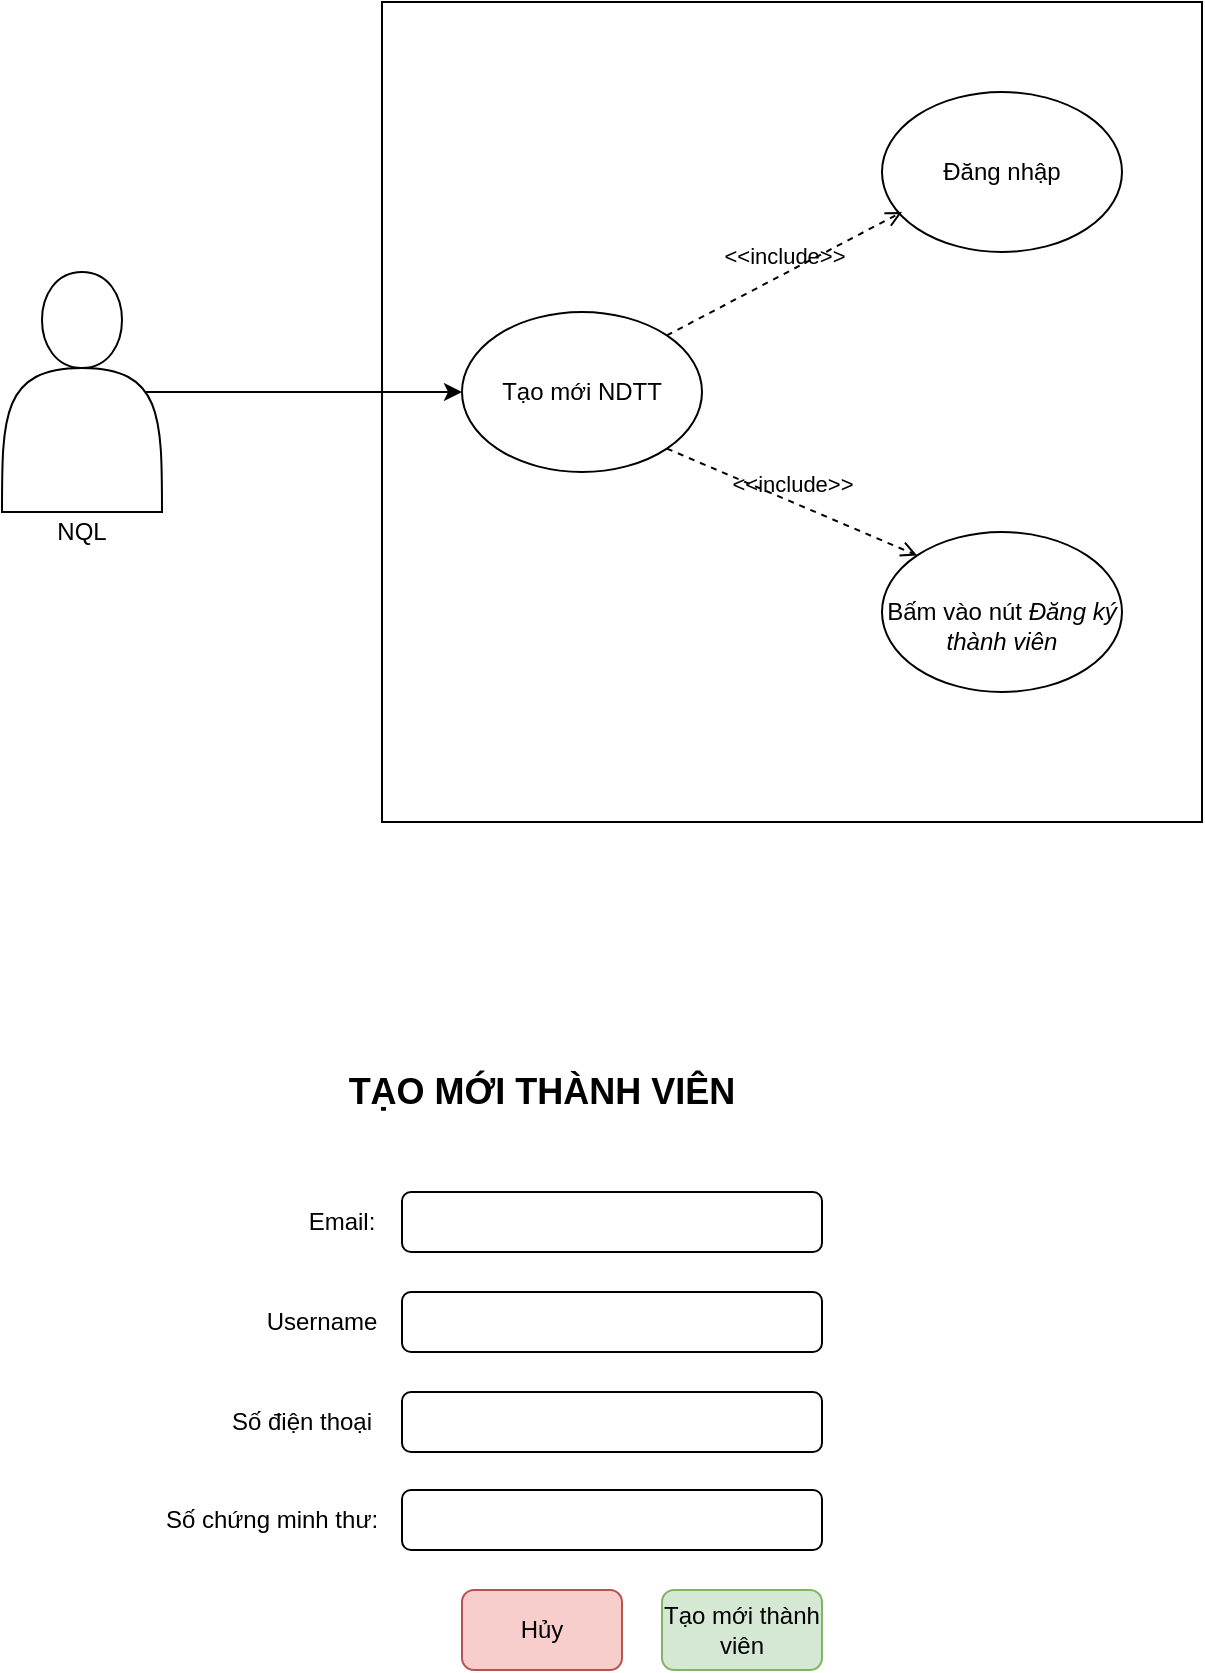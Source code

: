 <mxfile version="13.8.0" type="device"><diagram id="PsBHtZRxEvbyq-SVQ-eC" name="Page-1"><mxGraphModel dx="1408" dy="735" grid="1" gridSize="10" guides="1" tooltips="1" connect="1" arrows="1" fold="1" page="1" pageScale="1" pageWidth="827" pageHeight="1169" math="0" shadow="0"><root><mxCell id="0"/><mxCell id="1" parent="0"/><mxCell id="NrVRZ54Q-RryAAY4bKR4-2" value="" style="whiteSpace=wrap;html=1;aspect=fixed;" vertex="1" parent="1"><mxGeometry x="270" y="425" width="410" height="410" as="geometry"/></mxCell><mxCell id="NrVRZ54Q-RryAAY4bKR4-16" style="edgeStyle=orthogonalEdgeStyle;rounded=0;orthogonalLoop=1;jettySize=auto;html=1;exitX=0.9;exitY=0.5;exitDx=0;exitDy=0;exitPerimeter=0;entryX=0;entryY=0.5;entryDx=0;entryDy=0;" edge="1" parent="1" source="NrVRZ54Q-RryAAY4bKR4-3" target="NrVRZ54Q-RryAAY4bKR4-4"><mxGeometry relative="1" as="geometry"/></mxCell><mxCell id="NrVRZ54Q-RryAAY4bKR4-3" value="" style="shape=actor;whiteSpace=wrap;html=1;" vertex="1" parent="1"><mxGeometry x="80" y="560" width="80" height="120" as="geometry"/></mxCell><mxCell id="NrVRZ54Q-RryAAY4bKR4-4" value="Tạo mới NDTT" style="ellipse;whiteSpace=wrap;html=1;" vertex="1" parent="1"><mxGeometry x="310" y="580" width="120" height="80" as="geometry"/></mxCell><mxCell id="NrVRZ54Q-RryAAY4bKR4-5" value="Đăng nhập" style="ellipse;whiteSpace=wrap;html=1;" vertex="1" parent="1"><mxGeometry x="520" y="470" width="120" height="80" as="geometry"/></mxCell><mxCell id="NrVRZ54Q-RryAAY4bKR4-6" value="&lt;br&gt;Bấm vào nút &lt;i&gt;Đăng ký thành viên&lt;/i&gt;" style="ellipse;whiteSpace=wrap;html=1;" vertex="1" parent="1"><mxGeometry x="520" y="690" width="120" height="80" as="geometry"/></mxCell><mxCell id="NrVRZ54Q-RryAAY4bKR4-14" value="&amp;lt;&amp;lt;include&amp;gt;&amp;gt;" style="edgeStyle=none;html=1;endArrow=open;verticalAlign=bottom;dashed=1;labelBackgroundColor=none;exitX=1;exitY=0;exitDx=0;exitDy=0;" edge="1" parent="1" source="NrVRZ54Q-RryAAY4bKR4-4"><mxGeometry width="160" relative="1" as="geometry"><mxPoint x="370" y="530" as="sourcePoint"/><mxPoint x="530" y="530" as="targetPoint"/></mxGeometry></mxCell><mxCell id="NrVRZ54Q-RryAAY4bKR4-15" value="&amp;lt;&amp;lt;include&amp;gt;&amp;gt;" style="edgeStyle=none;html=1;endArrow=open;verticalAlign=bottom;dashed=1;labelBackgroundColor=none;entryX=0;entryY=0;entryDx=0;entryDy=0;exitX=1;exitY=1;exitDx=0;exitDy=0;" edge="1" parent="1" source="NrVRZ54Q-RryAAY4bKR4-4" target="NrVRZ54Q-RryAAY4bKR4-6"><mxGeometry width="160" relative="1" as="geometry"><mxPoint x="320" y="630" as="sourcePoint"/><mxPoint x="480" y="630" as="targetPoint"/></mxGeometry></mxCell><mxCell id="NrVRZ54Q-RryAAY4bKR4-18" value="Email:" style="text;html=1;strokeColor=none;fillColor=none;align=center;verticalAlign=middle;whiteSpace=wrap;rounded=0;" vertex="1" parent="1"><mxGeometry x="230" y="1025" width="40" height="20" as="geometry"/></mxCell><mxCell id="NrVRZ54Q-RryAAY4bKR4-19" value="" style="rounded=1;whiteSpace=wrap;html=1;" vertex="1" parent="1"><mxGeometry x="280" y="1020" width="210" height="30" as="geometry"/></mxCell><mxCell id="NrVRZ54Q-RryAAY4bKR4-22" value="NQL" style="text;html=1;strokeColor=none;fillColor=none;align=center;verticalAlign=middle;whiteSpace=wrap;rounded=0;" vertex="1" parent="1"><mxGeometry x="100" y="680" width="40" height="20" as="geometry"/></mxCell><mxCell id="NrVRZ54Q-RryAAY4bKR4-23" value="" style="rounded=1;whiteSpace=wrap;html=1;" vertex="1" parent="1"><mxGeometry x="280" y="1169" width="210" height="30" as="geometry"/></mxCell><mxCell id="NrVRZ54Q-RryAAY4bKR4-28" value="Số chứng minh thư:" style="text;html=1;strokeColor=none;fillColor=none;align=center;verticalAlign=middle;whiteSpace=wrap;rounded=0;" vertex="1" parent="1"><mxGeometry x="160" y="1174" width="110" height="20" as="geometry"/></mxCell><mxCell id="NrVRZ54Q-RryAAY4bKR4-30" value="Tạo mới thành viên" style="rounded=1;whiteSpace=wrap;html=1;fillColor=#d5e8d4;strokeColor=#82b366;" vertex="1" parent="1"><mxGeometry x="410" y="1219" width="80" height="40" as="geometry"/></mxCell><mxCell id="NrVRZ54Q-RryAAY4bKR4-31" value="Hủy" style="rounded=1;whiteSpace=wrap;html=1;fillColor=#f8cecc;strokeColor=#b85450;" vertex="1" parent="1"><mxGeometry x="310" y="1219" width="80" height="40" as="geometry"/></mxCell><mxCell id="NrVRZ54Q-RryAAY4bKR4-32" value="&lt;b&gt;&lt;font style=&quot;font-size: 18px&quot;&gt;TẠO MỚI THÀNH VIÊN&lt;/font&gt;&lt;/b&gt;" style="text;html=1;strokeColor=none;fillColor=none;align=center;verticalAlign=middle;whiteSpace=wrap;rounded=0;" vertex="1" parent="1"><mxGeometry x="250" y="960" width="200" height="20" as="geometry"/></mxCell><mxCell id="NrVRZ54Q-RryAAY4bKR4-33" value="Username" style="text;html=1;strokeColor=none;fillColor=none;align=center;verticalAlign=middle;whiteSpace=wrap;rounded=0;" vertex="1" parent="1"><mxGeometry x="220" y="1075" width="40" height="20" as="geometry"/></mxCell><mxCell id="NrVRZ54Q-RryAAY4bKR4-34" value="" style="rounded=1;whiteSpace=wrap;html=1;" vertex="1" parent="1"><mxGeometry x="280" y="1070" width="210" height="30" as="geometry"/></mxCell><mxCell id="NrVRZ54Q-RryAAY4bKR4-40" value="Số điện thoại" style="text;html=1;strokeColor=none;fillColor=none;align=center;verticalAlign=middle;whiteSpace=wrap;rounded=0;" vertex="1" parent="1"><mxGeometry x="190" y="1125" width="80" height="20" as="geometry"/></mxCell><mxCell id="NrVRZ54Q-RryAAY4bKR4-41" value="" style="rounded=1;whiteSpace=wrap;html=1;" vertex="1" parent="1"><mxGeometry x="280" y="1120" width="210" height="30" as="geometry"/></mxCell></root></mxGraphModel></diagram></mxfile>